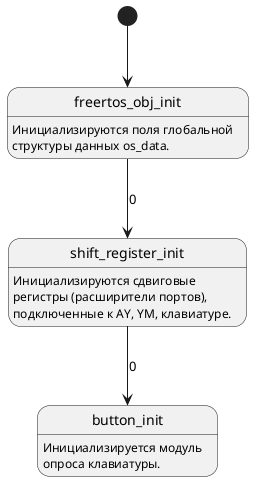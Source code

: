 @startuml

[*] --> start

state "freertos_obj_init" as start {
start: Инициализируются поля глобальной 
start: структуры данных os_data.
}

start --> s1 : 0

state "shift_register_init" as s1 {
s1: Инициализируются сдвиговые 
s1: регистры (расширители портов), 
s1: подключенные к AY, YM, клавиатуре.
}

s1 --> s2 : 0

state "button_init" as s2 {
s2: Инициализируется модуль 
s2: опроса клавиатуры.
} 



@enduml